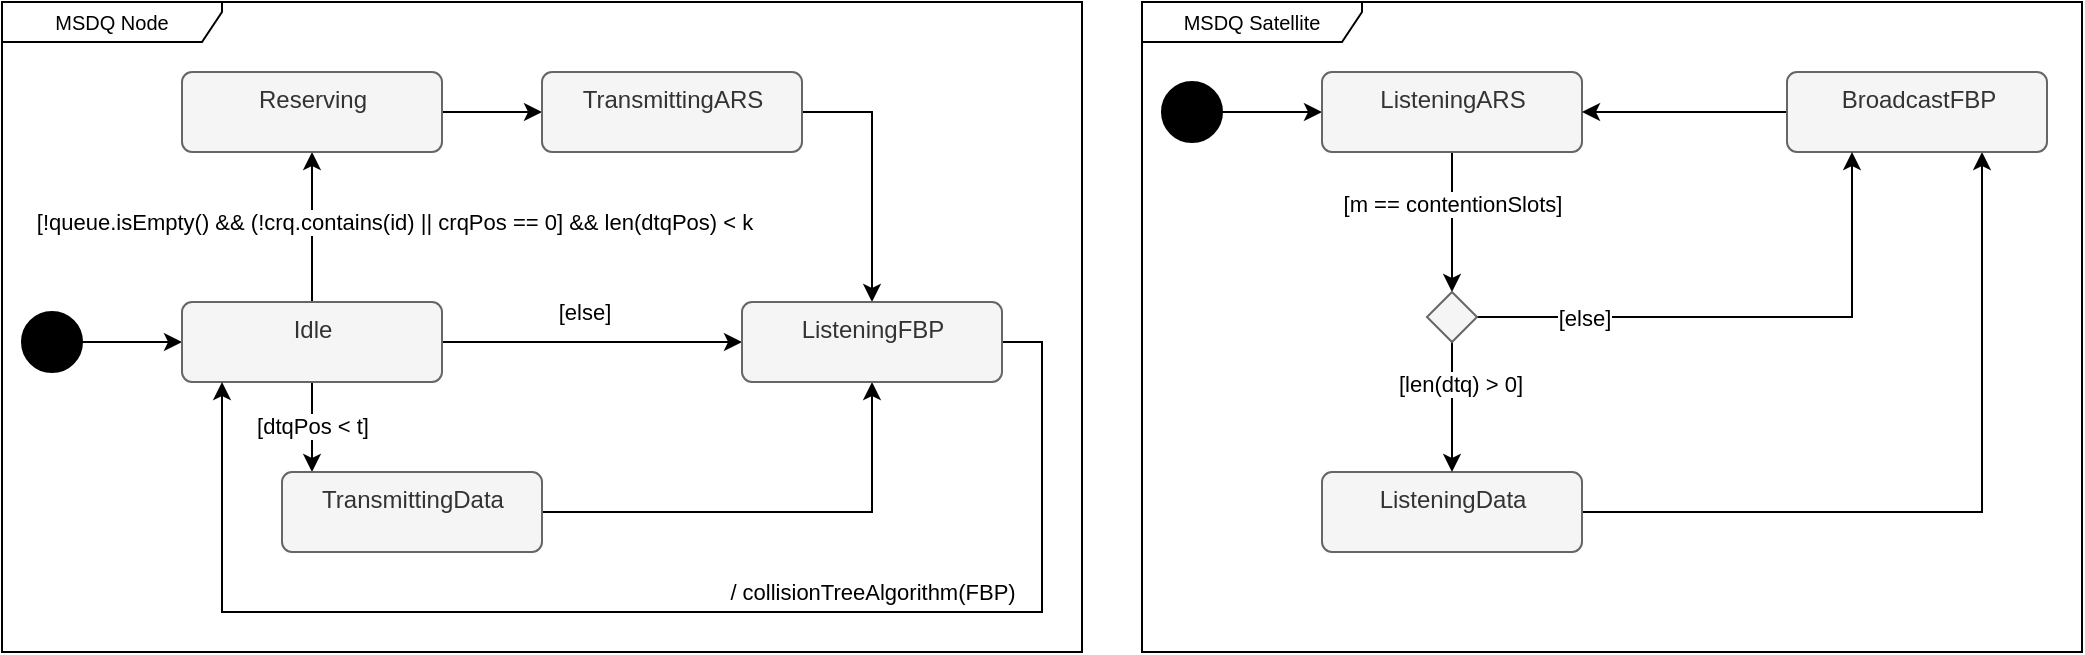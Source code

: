 <mxfile version="21.6.8" type="device">
  <diagram id="aoEpwyaVwkygxryid49U" name="Page-1">
    <mxGraphModel dx="1430" dy="802" grid="1" gridSize="10" guides="1" tooltips="1" connect="1" arrows="1" fold="1" page="1" pageScale="1" pageWidth="850" pageHeight="1100" math="0" shadow="0">
      <root>
        <mxCell id="0" />
        <mxCell id="1" parent="0" />
        <mxCell id="NaTh2jjpvzgjg7sWAXUI-25" style="edgeStyle=orthogonalEdgeStyle;rounded=0;orthogonalLoop=1;jettySize=auto;html=1;" parent="1" source="NaTh2jjpvzgjg7sWAXUI-26" target="NaTh2jjpvzgjg7sWAXUI-29" edge="1">
          <mxGeometry relative="1" as="geometry" />
        </mxCell>
        <mxCell id="NaTh2jjpvzgjg7sWAXUI-26" value="" style="ellipse;fillColor=strokeColor;" parent="1" vertex="1">
          <mxGeometry x="60" y="660" width="30" height="30" as="geometry" />
        </mxCell>
        <mxCell id="8myoIXHwX_xvSEYw4F4F-2" style="edgeStyle=orthogonalEdgeStyle;rounded=0;orthogonalLoop=1;jettySize=auto;html=1;exitX=0.5;exitY=0;exitDx=0;exitDy=0;" parent="1" source="NaTh2jjpvzgjg7sWAXUI-29" target="8myoIXHwX_xvSEYw4F4F-1" edge="1">
          <mxGeometry relative="1" as="geometry" />
        </mxCell>
        <mxCell id="8myoIXHwX_xvSEYw4F4F-3" value="[!queue.isEmpty() &amp;amp;&amp;amp; (!crq.contains(id) || crqPos == 0] &amp;amp;&amp;amp; len(dtqPos) &amp;lt; k" style="edgeLabel;html=1;align=center;verticalAlign=middle;resizable=0;points=[];" parent="8myoIXHwX_xvSEYw4F4F-2" vertex="1" connectable="0">
          <mxGeometry x="-0.319" relative="1" as="geometry">
            <mxPoint x="41" y="-15" as="offset" />
          </mxGeometry>
        </mxCell>
        <mxCell id="8myoIXHwX_xvSEYw4F4F-7" style="edgeStyle=orthogonalEdgeStyle;rounded=0;orthogonalLoop=1;jettySize=auto;html=1;" parent="1" source="NaTh2jjpvzgjg7sWAXUI-29" target="8myoIXHwX_xvSEYw4F4F-6" edge="1">
          <mxGeometry relative="1" as="geometry">
            <Array as="points">
              <mxPoint x="205" y="730" />
              <mxPoint x="205" y="730" />
            </Array>
          </mxGeometry>
        </mxCell>
        <mxCell id="8myoIXHwX_xvSEYw4F4F-8" value="[dtqPos &amp;lt; t]" style="edgeLabel;html=1;align=center;verticalAlign=middle;resizable=0;points=[];" parent="8myoIXHwX_xvSEYw4F4F-7" vertex="1" connectable="0">
          <mxGeometry x="-0.58" y="1" relative="1" as="geometry">
            <mxPoint x="-1" y="12" as="offset" />
          </mxGeometry>
        </mxCell>
        <mxCell id="8myoIXHwX_xvSEYw4F4F-10" style="edgeStyle=orthogonalEdgeStyle;rounded=0;orthogonalLoop=1;jettySize=auto;html=1;" parent="1" source="NaTh2jjpvzgjg7sWAXUI-29" target="8myoIXHwX_xvSEYw4F4F-9" edge="1">
          <mxGeometry relative="1" as="geometry" />
        </mxCell>
        <mxCell id="8myoIXHwX_xvSEYw4F4F-11" value="[else]" style="edgeLabel;html=1;align=center;verticalAlign=middle;resizable=0;points=[];" parent="8myoIXHwX_xvSEYw4F4F-10" vertex="1" connectable="0">
          <mxGeometry x="-0.484" y="1" relative="1" as="geometry">
            <mxPoint x="32" y="-14" as="offset" />
          </mxGeometry>
        </mxCell>
        <mxCell id="NaTh2jjpvzgjg7sWAXUI-29" value="Idle" style="html=1;align=center;verticalAlign=top;rounded=1;absoluteArcSize=1;arcSize=10;dashed=0;fillColor=#f5f5f5;fontColor=#333333;strokeColor=#666666;" parent="1" vertex="1">
          <mxGeometry x="140" y="655" width="130" height="40" as="geometry" />
        </mxCell>
        <mxCell id="8myoIXHwX_xvSEYw4F4F-12" style="edgeStyle=orthogonalEdgeStyle;rounded=0;orthogonalLoop=1;jettySize=auto;html=1;" parent="1" source="8myoIXHwX_xvSEYw4F4F-17" target="8myoIXHwX_xvSEYw4F4F-9" edge="1">
          <mxGeometry relative="1" as="geometry">
            <Array as="points">
              <mxPoint x="485" y="560" />
            </Array>
          </mxGeometry>
        </mxCell>
        <mxCell id="8myoIXHwX_xvSEYw4F4F-18" style="edgeStyle=orthogonalEdgeStyle;rounded=0;orthogonalLoop=1;jettySize=auto;html=1;" parent="1" source="8myoIXHwX_xvSEYw4F4F-1" target="8myoIXHwX_xvSEYw4F4F-17" edge="1">
          <mxGeometry relative="1" as="geometry" />
        </mxCell>
        <mxCell id="8myoIXHwX_xvSEYw4F4F-1" value="Reserving" style="html=1;align=center;verticalAlign=top;rounded=1;absoluteArcSize=1;arcSize=10;dashed=0;fillColor=#f5f5f5;fontColor=#333333;strokeColor=#666666;" parent="1" vertex="1">
          <mxGeometry x="140" y="540" width="130" height="40" as="geometry" />
        </mxCell>
        <mxCell id="8myoIXHwX_xvSEYw4F4F-13" style="edgeStyle=orthogonalEdgeStyle;rounded=0;orthogonalLoop=1;jettySize=auto;html=1;" parent="1" source="8myoIXHwX_xvSEYw4F4F-6" target="8myoIXHwX_xvSEYw4F4F-9" edge="1">
          <mxGeometry relative="1" as="geometry">
            <Array as="points">
              <mxPoint x="485" y="760" />
            </Array>
          </mxGeometry>
        </mxCell>
        <mxCell id="8myoIXHwX_xvSEYw4F4F-6" value="TransmittingData" style="html=1;align=center;verticalAlign=top;rounded=1;absoluteArcSize=1;arcSize=10;dashed=0;fillColor=#f5f5f5;fontColor=#333333;strokeColor=#666666;" parent="1" vertex="1">
          <mxGeometry x="190" y="740" width="130" height="40" as="geometry" />
        </mxCell>
        <mxCell id="8myoIXHwX_xvSEYw4F4F-14" style="edgeStyle=orthogonalEdgeStyle;rounded=0;orthogonalLoop=1;jettySize=auto;html=1;" parent="1" source="8myoIXHwX_xvSEYw4F4F-9" target="NaTh2jjpvzgjg7sWAXUI-29" edge="1">
          <mxGeometry relative="1" as="geometry">
            <Array as="points">
              <mxPoint x="570" y="675" />
              <mxPoint x="570" y="810" />
              <mxPoint x="160" y="810" />
            </Array>
          </mxGeometry>
        </mxCell>
        <mxCell id="8myoIXHwX_xvSEYw4F4F-15" value="/ collisionTreeAlgorithm(FBP)" style="edgeLabel;html=1;align=center;verticalAlign=middle;resizable=0;points=[];" parent="8myoIXHwX_xvSEYw4F4F-14" vertex="1" connectable="0">
          <mxGeometry x="0.076" y="3" relative="1" as="geometry">
            <mxPoint x="126" y="-13" as="offset" />
          </mxGeometry>
        </mxCell>
        <mxCell id="8myoIXHwX_xvSEYw4F4F-9" value="ListeningFBP" style="html=1;align=center;verticalAlign=top;rounded=1;absoluteArcSize=1;arcSize=10;dashed=0;fillColor=#f5f5f5;fontColor=#333333;strokeColor=#666666;" parent="1" vertex="1">
          <mxGeometry x="420" y="655" width="130" height="40" as="geometry" />
        </mxCell>
        <mxCell id="8myoIXHwX_xvSEYw4F4F-16" value="MSDQ Node" style="shape=umlFrame;whiteSpace=wrap;html=1;fontSize=10;width=110;height=20;" parent="1" vertex="1">
          <mxGeometry x="50" y="505" width="540" height="325" as="geometry" />
        </mxCell>
        <mxCell id="8myoIXHwX_xvSEYw4F4F-17" value="TransmittingARS" style="html=1;align=center;verticalAlign=top;rounded=1;absoluteArcSize=1;arcSize=10;dashed=0;fillColor=#f5f5f5;fontColor=#333333;strokeColor=#666666;" parent="1" vertex="1">
          <mxGeometry x="320" y="540" width="130" height="40" as="geometry" />
        </mxCell>
        <mxCell id="ifaudsmOs5MDKRNVzAqA-16" style="edgeStyle=orthogonalEdgeStyle;rounded=0;orthogonalLoop=1;jettySize=auto;html=1;" parent="1" source="ifaudsmOs5MDKRNVzAqA-17" target="ifaudsmOs5MDKRNVzAqA-20" edge="1">
          <mxGeometry relative="1" as="geometry" />
        </mxCell>
        <mxCell id="ifaudsmOs5MDKRNVzAqA-17" value="" style="ellipse;fillColor=strokeColor;" parent="1" vertex="1">
          <mxGeometry x="630" y="545" width="30" height="30" as="geometry" />
        </mxCell>
        <mxCell id="ifaudsmOs5MDKRNVzAqA-18" style="edgeStyle=orthogonalEdgeStyle;rounded=0;orthogonalLoop=1;jettySize=auto;html=1;fontSize=10;" parent="1" source="ifaudsmOs5MDKRNVzAqA-20" target="ifaudsmOs5MDKRNVzAqA-30" edge="1">
          <mxGeometry relative="1" as="geometry">
            <mxPoint x="900" y="585" as="targetPoint" />
          </mxGeometry>
        </mxCell>
        <mxCell id="ifaudsmOs5MDKRNVzAqA-19" value="[m == contentionSlots]" style="edgeLabel;html=1;align=center;verticalAlign=middle;resizable=0;points=[];" parent="ifaudsmOs5MDKRNVzAqA-18" vertex="1" connectable="0">
          <mxGeometry x="-0.257" y="1" relative="1" as="geometry">
            <mxPoint x="-1" as="offset" />
          </mxGeometry>
        </mxCell>
        <mxCell id="ifaudsmOs5MDKRNVzAqA-20" value="ListeningARS" style="html=1;align=center;verticalAlign=top;rounded=1;absoluteArcSize=1;arcSize=10;dashed=0;fillColor=#f5f5f5;fontColor=#333333;strokeColor=#666666;" parent="1" vertex="1">
          <mxGeometry x="710" y="540" width="130" height="40" as="geometry" />
        </mxCell>
        <mxCell id="ifaudsmOs5MDKRNVzAqA-21" value="MSDQ Satellite" style="shape=umlFrame;whiteSpace=wrap;html=1;fontSize=10;width=110;height=20;" parent="1" vertex="1">
          <mxGeometry x="620" y="505" width="470" height="325" as="geometry" />
        </mxCell>
        <mxCell id="ifaudsmOs5MDKRNVzAqA-22" style="edgeStyle=orthogonalEdgeStyle;rounded=0;orthogonalLoop=1;jettySize=auto;html=1;exitX=1;exitY=0.5;exitDx=0;exitDy=0;entryX=0.75;entryY=1;entryDx=0;entryDy=0;" parent="1" source="ifaudsmOs5MDKRNVzAqA-23" target="ifaudsmOs5MDKRNVzAqA-25" edge="1">
          <mxGeometry relative="1" as="geometry">
            <Array as="points">
              <mxPoint x="1040" y="760" />
            </Array>
          </mxGeometry>
        </mxCell>
        <mxCell id="ifaudsmOs5MDKRNVzAqA-23" value="ListeningData" style="html=1;align=center;verticalAlign=top;rounded=1;absoluteArcSize=1;arcSize=10;dashed=0;fillColor=#f5f5f5;fontColor=#333333;strokeColor=#666666;" parent="1" vertex="1">
          <mxGeometry x="710" y="740" width="130" height="40" as="geometry" />
        </mxCell>
        <mxCell id="ifaudsmOs5MDKRNVzAqA-24" style="edgeStyle=orthogonalEdgeStyle;rounded=0;orthogonalLoop=1;jettySize=auto;html=1;" parent="1" source="ifaudsmOs5MDKRNVzAqA-25" target="ifaudsmOs5MDKRNVzAqA-20" edge="1">
          <mxGeometry relative="1" as="geometry" />
        </mxCell>
        <mxCell id="ifaudsmOs5MDKRNVzAqA-25" value="BroadcastFBP" style="html=1;align=center;verticalAlign=top;rounded=1;absoluteArcSize=1;arcSize=10;dashed=0;fillColor=#f5f5f5;fontColor=#333333;strokeColor=#666666;" parent="1" vertex="1">
          <mxGeometry x="942.5" y="540" width="130" height="40" as="geometry" />
        </mxCell>
        <mxCell id="ifaudsmOs5MDKRNVzAqA-28" style="edgeStyle=orthogonalEdgeStyle;rounded=0;orthogonalLoop=1;jettySize=auto;html=1;" parent="1" source="ifaudsmOs5MDKRNVzAqA-30" target="ifaudsmOs5MDKRNVzAqA-23" edge="1">
          <mxGeometry relative="1" as="geometry" />
        </mxCell>
        <mxCell id="ifaudsmOs5MDKRNVzAqA-29" value="[len(dtq) &amp;gt; 0]" style="edgeLabel;html=1;align=center;verticalAlign=middle;resizable=0;points=[];" parent="ifaudsmOs5MDKRNVzAqA-28" vertex="1" connectable="0">
          <mxGeometry x="-0.448" relative="1" as="geometry">
            <mxPoint x="4" y="3" as="offset" />
          </mxGeometry>
        </mxCell>
        <mxCell id="ifaudsmOs5MDKRNVzAqA-33" style="edgeStyle=orthogonalEdgeStyle;rounded=0;orthogonalLoop=1;jettySize=auto;html=1;exitX=1;exitY=0.5;exitDx=0;exitDy=0;entryX=0.25;entryY=1;entryDx=0;entryDy=0;" parent="1" source="ifaudsmOs5MDKRNVzAqA-30" target="ifaudsmOs5MDKRNVzAqA-25" edge="1">
          <mxGeometry relative="1" as="geometry" />
        </mxCell>
        <mxCell id="ifaudsmOs5MDKRNVzAqA-34" value="[else]" style="edgeLabel;html=1;align=center;verticalAlign=middle;resizable=0;points=[];" parent="ifaudsmOs5MDKRNVzAqA-33" vertex="1" connectable="0">
          <mxGeometry x="-0.49" y="2" relative="1" as="geometry">
            <mxPoint x="-16" y="2" as="offset" />
          </mxGeometry>
        </mxCell>
        <mxCell id="ifaudsmOs5MDKRNVzAqA-30" value="" style="rhombus;whiteSpace=wrap;html=1;fillColor=#f5f5f5;fontColor=#333333;strokeColor=#666666;" parent="1" vertex="1">
          <mxGeometry x="762.5" y="650" width="25" height="25" as="geometry" />
        </mxCell>
      </root>
    </mxGraphModel>
  </diagram>
</mxfile>

